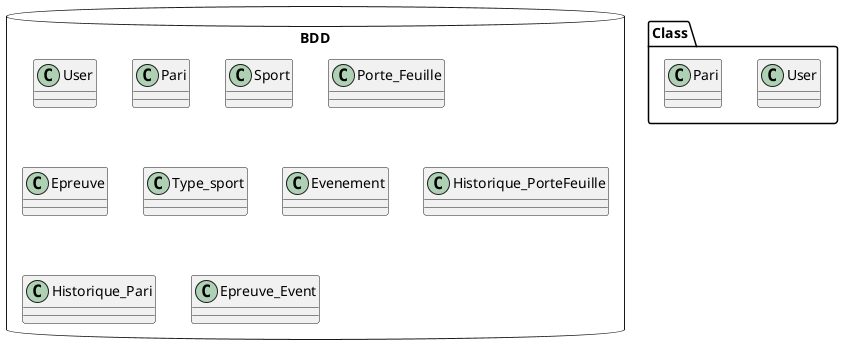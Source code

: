 @startuml

package "BDD" <<DataBase>>{

    class User{
    }
    class Pari{
    }
    class Sport{
    }
    class Porte_Feuille{
    }
    class Epreuve{
    }
    class Type_sport{
    }
    class Evenement{
    }
    class Historique_PorteFeuille{
    }
    class Historique_Pari{
    }
    class Epreuve_Event{
    }
}


namespace Class{
        class User{
        }
        class Pari{
        }
}
@enduml

